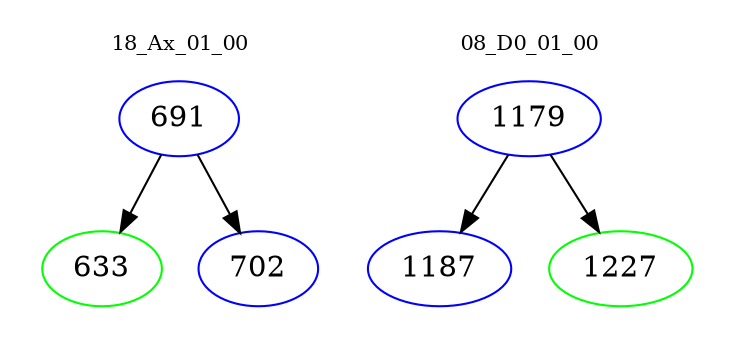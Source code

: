 digraph{
subgraph cluster_0 {
color = white
label = "18_Ax_01_00";
fontsize=10;
T0_691 [label="691", color="blue"]
T0_691 -> T0_633 [color="black"]
T0_633 [label="633", color="green"]
T0_691 -> T0_702 [color="black"]
T0_702 [label="702", color="blue"]
}
subgraph cluster_1 {
color = white
label = "08_D0_01_00";
fontsize=10;
T1_1179 [label="1179", color="blue"]
T1_1179 -> T1_1187 [color="black"]
T1_1187 [label="1187", color="blue"]
T1_1179 -> T1_1227 [color="black"]
T1_1227 [label="1227", color="green"]
}
}
